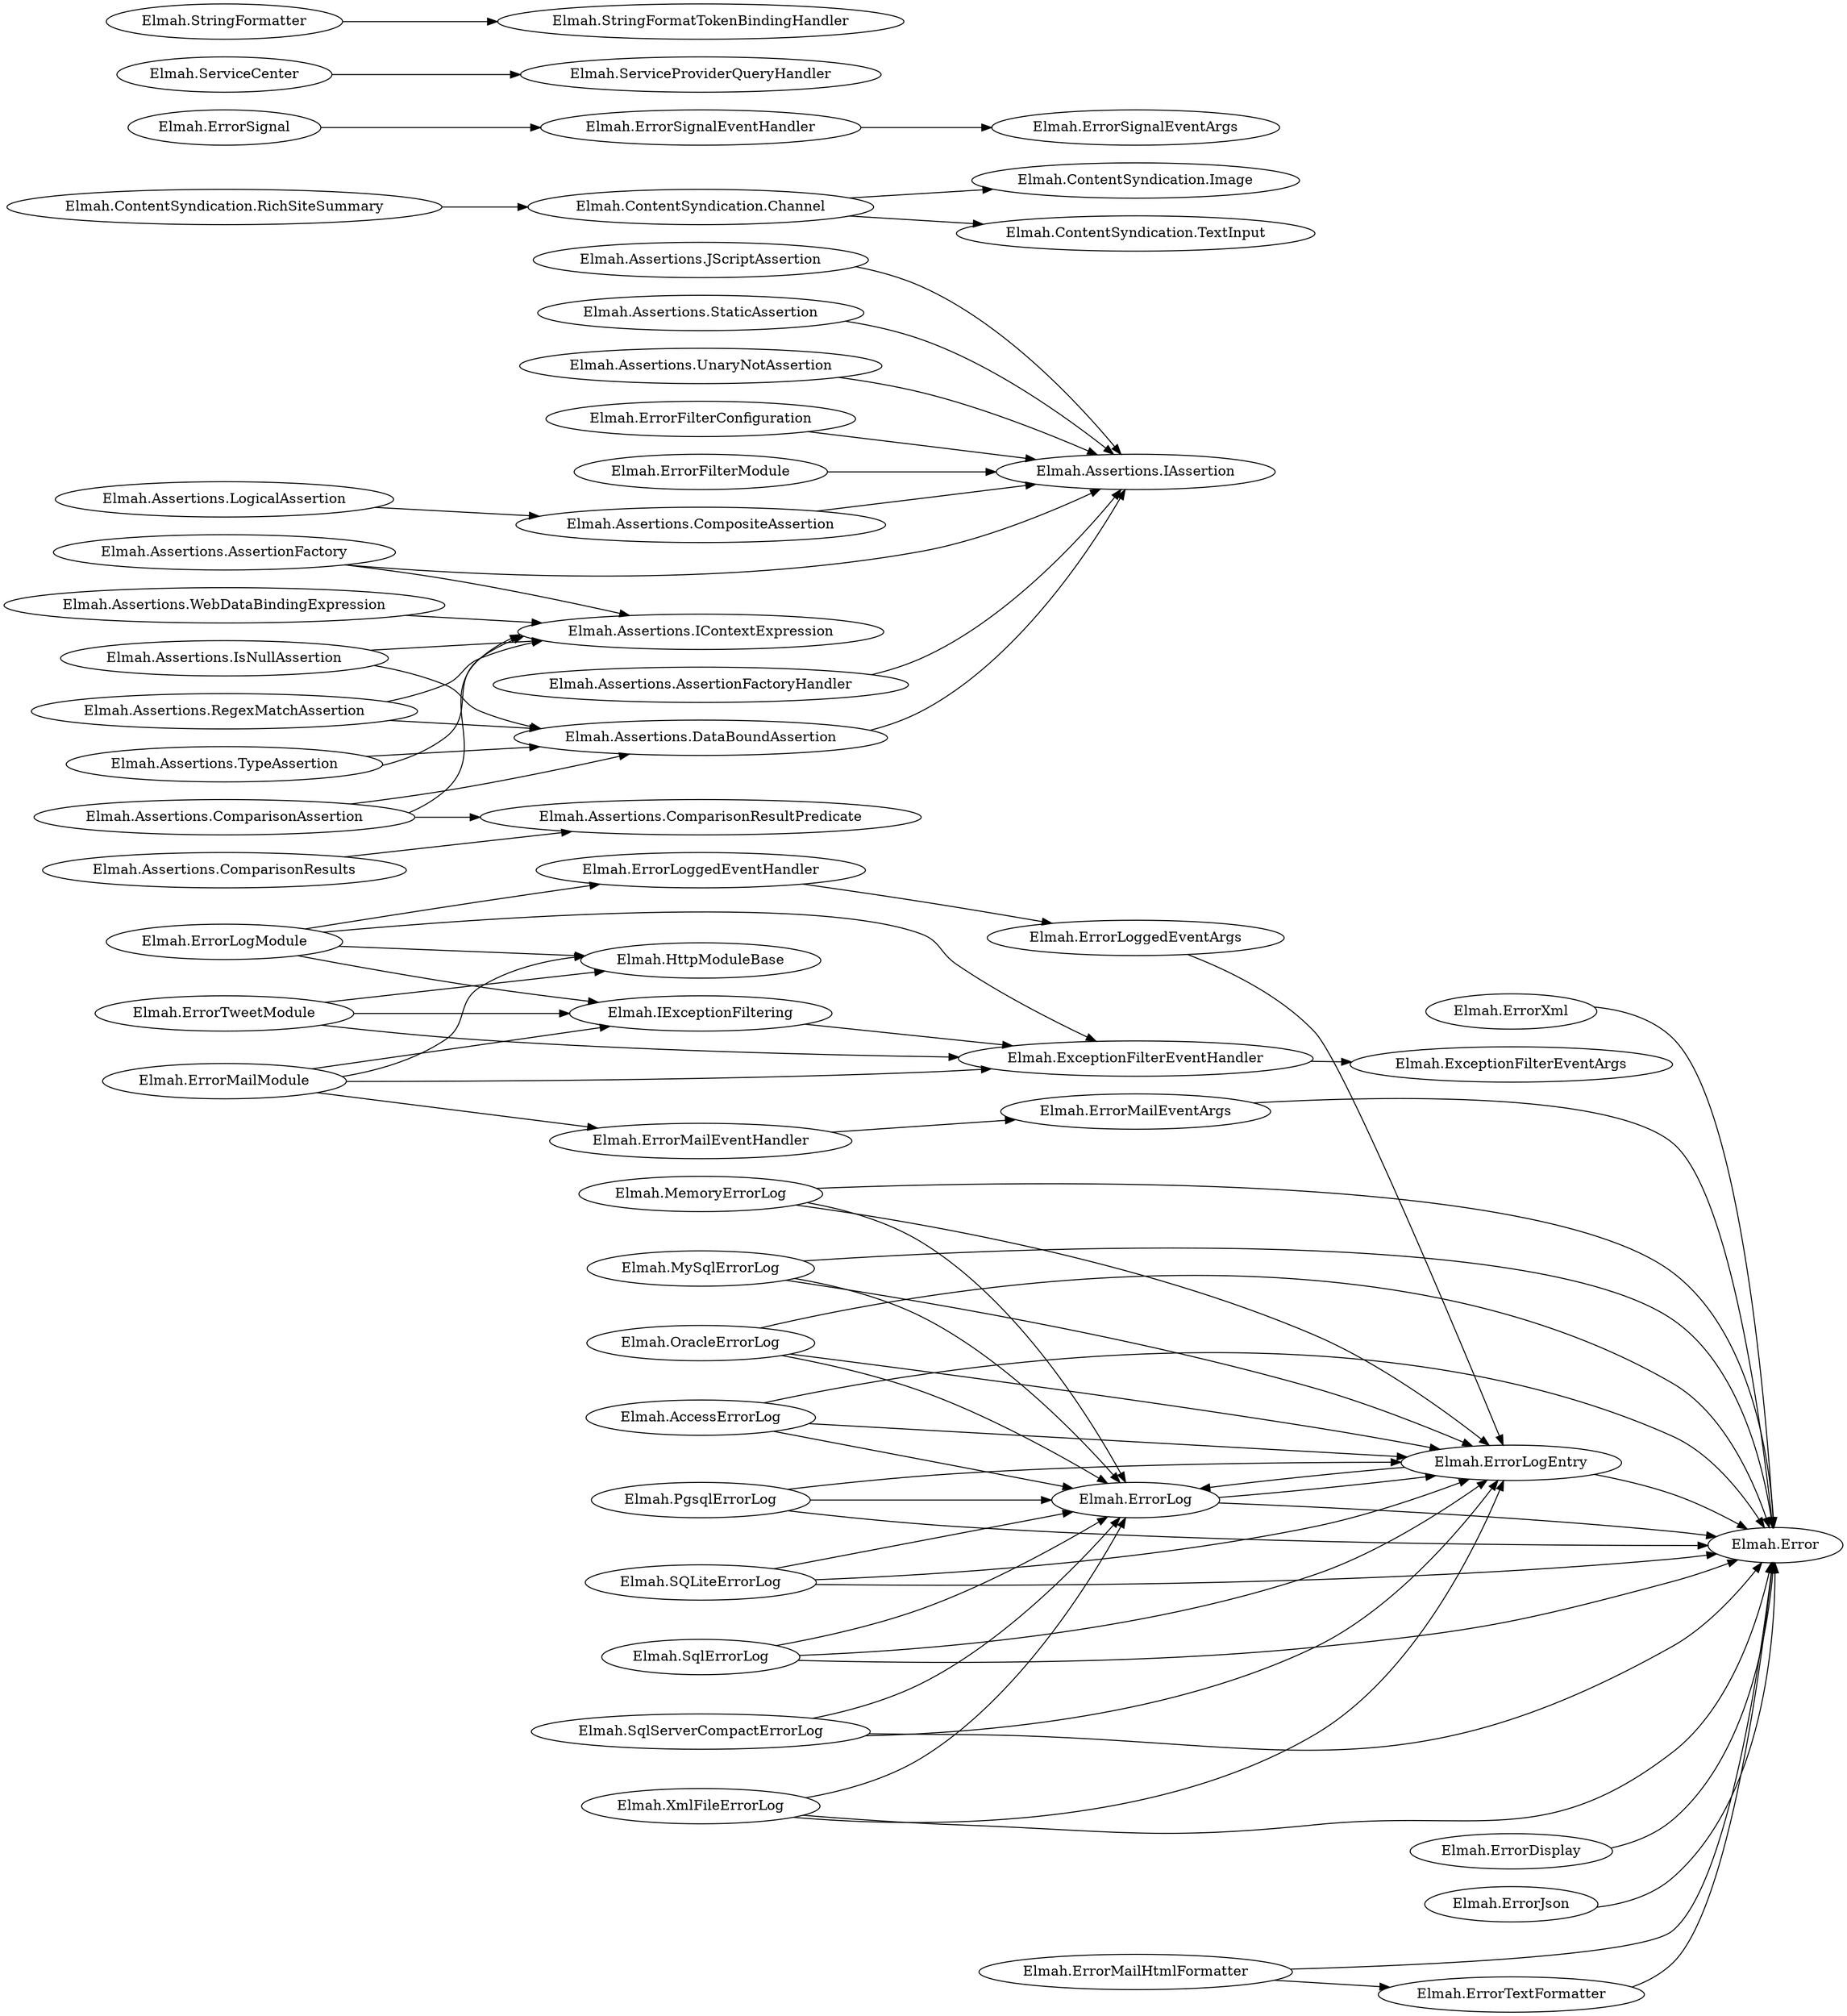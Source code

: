 digraph G {
    page="40,60"; 
    ratio=auto;
    rankdir=LR;
    fontsize=10;
   "Elmah.AccessErrorLog" -> { rank=none; "Elmah.Error"; "Elmah.ErrorLog"; "Elmah.ErrorLogEntry" }
   "Elmah.Assertions.AssertionFactory" -> { rank=none; "Elmah.Assertions.IAssertion"; "Elmah.Assertions.IContextExpression" }
   "Elmah.Assertions.AssertionFactoryHandler" -> { rank=none; "Elmah.Assertions.IAssertion" }
   "Elmah.Assertions.ComparisonAssertion" -> { rank=none; "Elmah.Assertions.ComparisonResultPredicate"; "Elmah.Assertions.DataBoundAssertion"; "Elmah.Assertions.IContextExpression" }
   "Elmah.Assertions.ComparisonResults" -> { rank=none; "Elmah.Assertions.ComparisonResultPredicate" }
   "Elmah.Assertions.CompositeAssertion" -> { rank=none; "Elmah.Assertions.IAssertion" }
   "Elmah.Assertions.DataBoundAssertion" -> { rank=none; "Elmah.Assertions.IAssertion" }
   "Elmah.Assertions.IsNullAssertion" -> { rank=none; "Elmah.Assertions.DataBoundAssertion"; "Elmah.Assertions.IContextExpression" }
   "Elmah.Assertions.JScriptAssertion" -> { rank=none; "Elmah.Assertions.IAssertion" }
   "Elmah.Assertions.LogicalAssertion" -> { rank=none; "Elmah.Assertions.CompositeAssertion" }
   "Elmah.Assertions.RegexMatchAssertion" -> { rank=none; "Elmah.Assertions.DataBoundAssertion"; "Elmah.Assertions.IContextExpression" }
   "Elmah.Assertions.StaticAssertion" -> { rank=none; "Elmah.Assertions.IAssertion" }
   "Elmah.Assertions.TypeAssertion" -> { rank=none; "Elmah.Assertions.DataBoundAssertion"; "Elmah.Assertions.IContextExpression" }
   "Elmah.Assertions.UnaryNotAssertion" -> { rank=none; "Elmah.Assertions.IAssertion" }
   "Elmah.Assertions.WebDataBindingExpression" -> { rank=none; "Elmah.Assertions.IContextExpression" }
   "Elmah.ContentSyndication.Channel" -> { rank=none; "Elmah.ContentSyndication.Image"; "Elmah.ContentSyndication.TextInput" }
   "Elmah.ContentSyndication.RichSiteSummary" -> { rank=none; "Elmah.ContentSyndication.Channel" }
   "Elmah.ErrorDisplay" -> { rank=none; "Elmah.Error" }
   "Elmah.ErrorFilterConfiguration" -> { rank=none; "Elmah.Assertions.IAssertion" }
   "Elmah.ErrorFilterModule" -> { rank=none; "Elmah.Assertions.IAssertion" }
   "Elmah.ErrorJson" -> { rank=none; "Elmah.Error" }
   "Elmah.ErrorLog" -> { rank=none; "Elmah.Error"; "Elmah.ErrorLogEntry" }
   "Elmah.ErrorLogEntry" -> { rank=none; "Elmah.Error"; "Elmah.ErrorLog" }
   "Elmah.ErrorLogModule" -> { rank=none; "Elmah.ErrorLoggedEventHandler"; "Elmah.ExceptionFilterEventHandler"; "Elmah.HttpModuleBase"; "Elmah.IExceptionFiltering" }
   "Elmah.ErrorLoggedEventArgs" -> { rank=none; "Elmah.ErrorLogEntry" }
   "Elmah.ErrorLoggedEventHandler" -> { rank=none; "Elmah.ErrorLoggedEventArgs" }
   "Elmah.ErrorMailEventArgs" -> { rank=none; "Elmah.Error" }
   "Elmah.ErrorMailEventHandler" -> { rank=none; "Elmah.ErrorMailEventArgs" }
   "Elmah.ErrorMailHtmlFormatter" -> { rank=none; "Elmah.Error"; "Elmah.ErrorTextFormatter" }
   "Elmah.ErrorMailModule" -> { rank=none; "Elmah.ErrorMailEventHandler"; "Elmah.ExceptionFilterEventHandler"; "Elmah.HttpModuleBase"; "Elmah.IExceptionFiltering" }
   "Elmah.ErrorSignal" -> { rank=none; "Elmah.ErrorSignalEventHandler" }
   "Elmah.ErrorSignalEventHandler" -> { rank=none; "Elmah.ErrorSignalEventArgs" }
   "Elmah.ErrorTextFormatter" -> { rank=none; "Elmah.Error" }
   "Elmah.ErrorTweetModule" -> { rank=none; "Elmah.ExceptionFilterEventHandler"; "Elmah.HttpModuleBase"; "Elmah.IExceptionFiltering" }
   "Elmah.ErrorXml" -> { rank=none; "Elmah.Error" }
   "Elmah.ExceptionFilterEventHandler" -> { rank=none; "Elmah.ExceptionFilterEventArgs" }
   "Elmah.IExceptionFiltering" -> { rank=none; "Elmah.ExceptionFilterEventHandler" }
   "Elmah.MemoryErrorLog" -> { rank=none; "Elmah.Error"; "Elmah.ErrorLog"; "Elmah.ErrorLogEntry" }
   "Elmah.MySqlErrorLog" -> { rank=none; "Elmah.Error"; "Elmah.ErrorLog"; "Elmah.ErrorLogEntry" }
   "Elmah.OracleErrorLog" -> { rank=none; "Elmah.Error"; "Elmah.ErrorLog"; "Elmah.ErrorLogEntry" }
   "Elmah.PgsqlErrorLog" -> { rank=none; "Elmah.Error"; "Elmah.ErrorLog"; "Elmah.ErrorLogEntry" }
   "Elmah.SQLiteErrorLog" -> { rank=none; "Elmah.Error"; "Elmah.ErrorLog"; "Elmah.ErrorLogEntry" }
   "Elmah.ServiceCenter" -> { rank=none; "Elmah.ServiceProviderQueryHandler" }
   "Elmah.SqlErrorLog" -> { rank=none; "Elmah.Error"; "Elmah.ErrorLog"; "Elmah.ErrorLogEntry" }
   "Elmah.SqlServerCompactErrorLog" -> { rank=none; "Elmah.Error"; "Elmah.ErrorLog"; "Elmah.ErrorLogEntry" }
   "Elmah.StringFormatter" -> { rank=none; "Elmah.StringFormatTokenBindingHandler" }
   "Elmah.XmlFileErrorLog" -> { rank=none; "Elmah.Error"; "Elmah.ErrorLog"; "Elmah.ErrorLogEntry" }
   }
